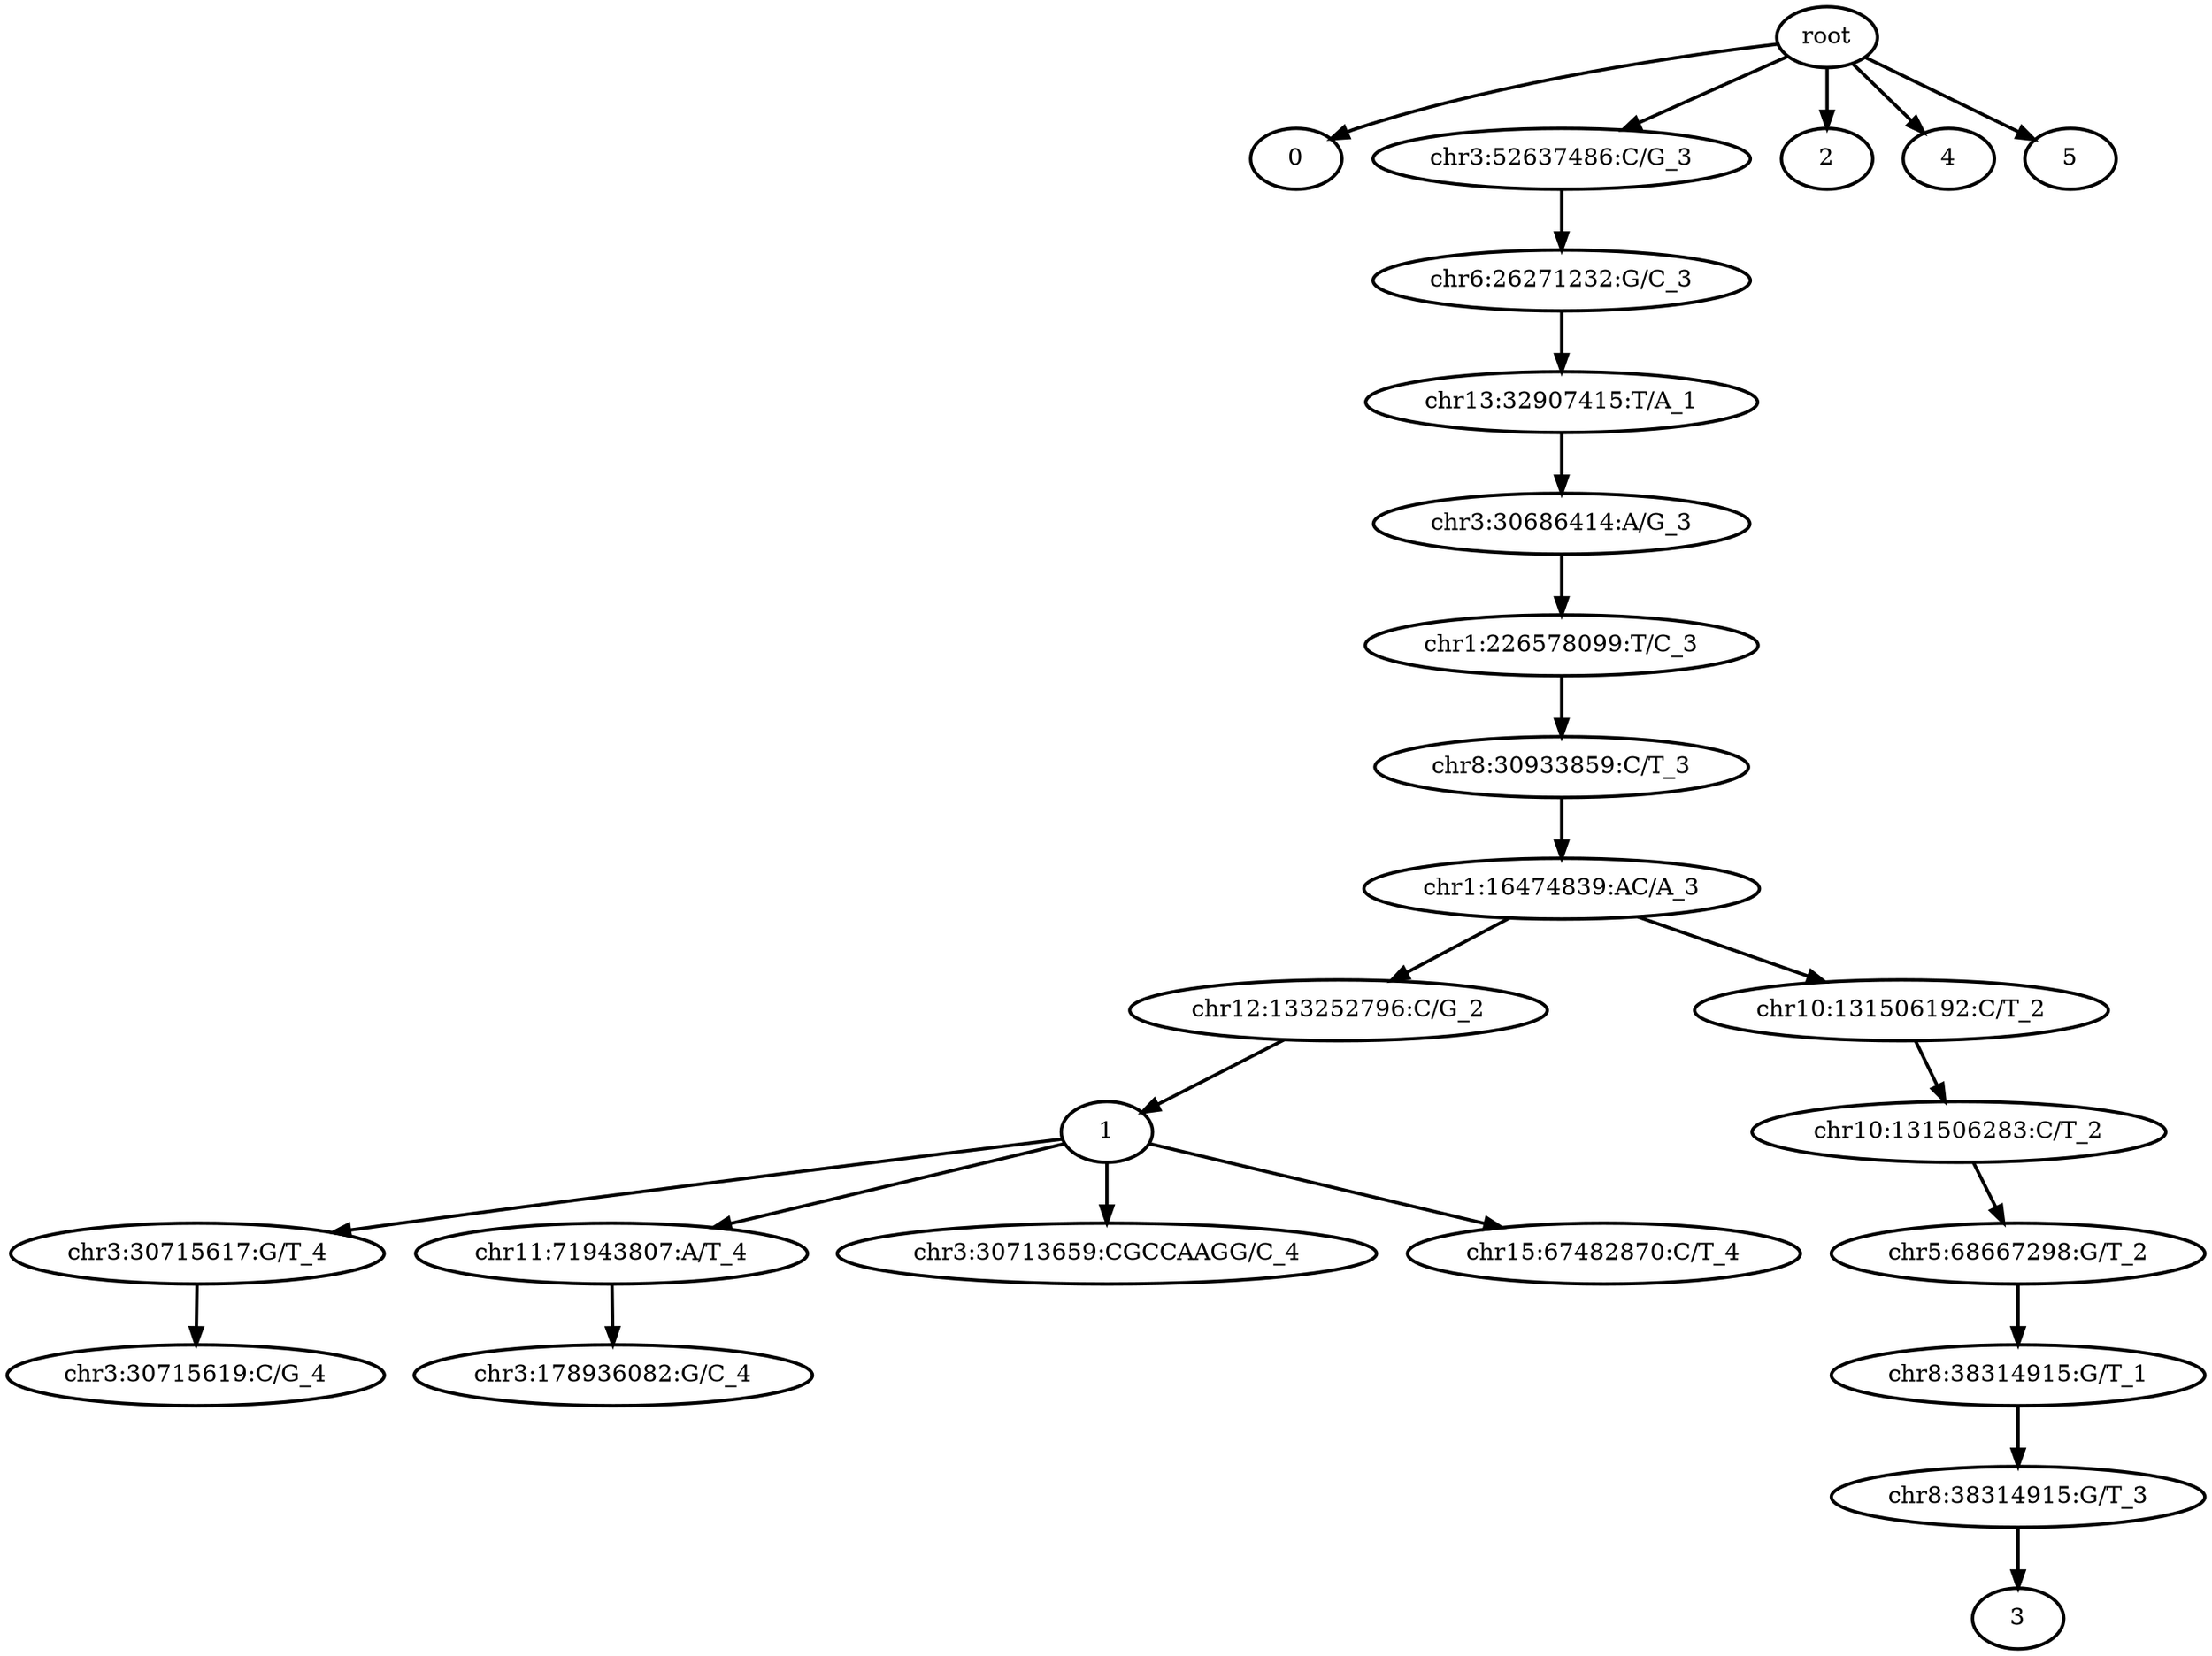 digraph N {
	overlap="false"
	rankdir="TB"
	0 [label="root", style="bold"];
	1 [label="0", style="bold"];
	2 [label="chr3:52637486:C/G_3", style="bold"];
	3 [label="chr6:26271232:G/C_3", style="bold"];
	4 [label="chr13:32907415:T/A_1", style="bold"];
	5 [label="chr3:30686414:A/G_3", style="bold"];
	6 [label="chr1:226578099:T/C_3", style="bold"];
	7 [label="chr8:30933859:C/T_3", style="bold"];
	8 [label="chr1:16474839:AC/A_3", style="bold"];
	9 [label="chr12:133252796:C/G_2", style="bold"];
	10 [label="1", style="bold"];
	11 [label="2", style="bold"];
	12 [label="chr10:131506192:C/T_2", style="bold"];
	13 [label="chr10:131506283:C/T_2", style="bold"];
	14 [label="chr5:68667298:G/T_2", style="bold"];
	15 [label="chr8:38314915:G/T_1", style="bold"];
	16 [label="chr8:38314915:G/T_3", style="bold"];
	17 [label="3", style="bold"];
	18 [label="4", style="bold"];
	19 [label="5", style="bold"];
	20 [label="chr3:30715617:G/T_4", style="bold"];
	21 [label="chr11:71943807:A/T_4", style="bold"];
	22 [label="chr3:30713659:CGCCAAGG/C_4", style="bold"];
	23 [label="chr15:67482870:C/T_4", style="bold"];
	24 [label="chr3:30715619:C/G_4", style="bold"];
	25 [label="chr3:178936082:G/C_4", style="bold"];
	0 -> 1 [style="bold"];
	0 -> 2 [style="bold"];
	0 -> 11 [style="bold"];
	0 -> 18 [style="bold"];
	0 -> 19 [style="bold"];
	2 -> 3 [style="bold"];
	3 -> 4 [style="bold"];
	4 -> 5 [style="bold"];
	5 -> 6 [style="bold"];
	6 -> 7 [style="bold"];
	7 -> 8 [style="bold"];
	8 -> 9 [style="bold"];
	8 -> 12 [style="bold"];
	9 -> 10 [style="bold"];
	10 -> 20 [style="bold"];
	10 -> 21 [style="bold"];
	10 -> 22 [style="bold"];
	10 -> 23 [style="bold"];
	12 -> 13 [style="bold"];
	13 -> 14 [style="bold"];
	14 -> 15 [style="bold"];
	15 -> 16 [style="bold"];
	16 -> 17 [style="bold"];
	20 -> 24 [style="bold"];
	21 -> 25 [style="bold"];
}